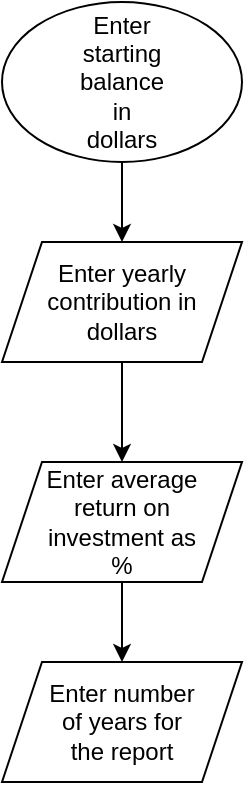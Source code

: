 <mxfile version="13.7.5" type="github">
  <diagram id="Ec657FDz9ZOURxy_0m9r" name="Page-1">
    <mxGraphModel dx="1038" dy="580" grid="1" gridSize="10" guides="1" tooltips="1" connect="1" arrows="1" fold="1" page="1" pageScale="1" pageWidth="850" pageHeight="1100" math="0" shadow="0">
      <root>
        <mxCell id="0" />
        <mxCell id="1" parent="0" />
        <mxCell id="EjqTcaJxsG-irUjSBv3h-9" value="" style="edgeStyle=orthogonalEdgeStyle;rounded=0;orthogonalLoop=1;jettySize=auto;html=1;" edge="1" parent="1" source="EjqTcaJxsG-irUjSBv3h-1" target="EjqTcaJxsG-irUjSBv3h-4">
          <mxGeometry relative="1" as="geometry" />
        </mxCell>
        <mxCell id="EjqTcaJxsG-irUjSBv3h-1" value="" style="ellipse;whiteSpace=wrap;html=1;" vertex="1" parent="1">
          <mxGeometry x="80" y="40" width="120" height="80" as="geometry" />
        </mxCell>
        <mxCell id="EjqTcaJxsG-irUjSBv3h-10" value="" style="edgeStyle=orthogonalEdgeStyle;rounded=0;orthogonalLoop=1;jettySize=auto;html=1;" edge="1" parent="1" source="EjqTcaJxsG-irUjSBv3h-4" target="EjqTcaJxsG-irUjSBv3h-5">
          <mxGeometry relative="1" as="geometry" />
        </mxCell>
        <mxCell id="EjqTcaJxsG-irUjSBv3h-4" value="" style="shape=parallelogram;perimeter=parallelogramPerimeter;whiteSpace=wrap;html=1;fixedSize=1;" vertex="1" parent="1">
          <mxGeometry x="80" y="160" width="120" height="60" as="geometry" />
        </mxCell>
        <mxCell id="EjqTcaJxsG-irUjSBv3h-11" value="" style="edgeStyle=orthogonalEdgeStyle;rounded=0;orthogonalLoop=1;jettySize=auto;html=1;" edge="1" parent="1" source="EjqTcaJxsG-irUjSBv3h-5" target="EjqTcaJxsG-irUjSBv3h-6">
          <mxGeometry relative="1" as="geometry" />
        </mxCell>
        <mxCell id="EjqTcaJxsG-irUjSBv3h-5" value="" style="shape=parallelogram;perimeter=parallelogramPerimeter;whiteSpace=wrap;html=1;fixedSize=1;" vertex="1" parent="1">
          <mxGeometry x="80" y="270" width="120" height="60" as="geometry" />
        </mxCell>
        <mxCell id="EjqTcaJxsG-irUjSBv3h-6" value="" style="shape=parallelogram;perimeter=parallelogramPerimeter;whiteSpace=wrap;html=1;fixedSize=1;" vertex="1" parent="1">
          <mxGeometry x="80" y="370" width="120" height="60" as="geometry" />
        </mxCell>
        <mxCell id="EjqTcaJxsG-irUjSBv3h-13" value="Enter starting balance in dollars" style="text;html=1;strokeColor=none;fillColor=none;align=center;verticalAlign=middle;whiteSpace=wrap;rounded=0;" vertex="1" parent="1">
          <mxGeometry x="120" y="70" width="40" height="20" as="geometry" />
        </mxCell>
        <mxCell id="EjqTcaJxsG-irUjSBv3h-14" value="Enter yearly contribution in dollars" style="text;html=1;strokeColor=none;fillColor=none;align=center;verticalAlign=middle;whiteSpace=wrap;rounded=0;" vertex="1" parent="1">
          <mxGeometry x="100" y="180" width="80" height="20" as="geometry" />
        </mxCell>
        <mxCell id="EjqTcaJxsG-irUjSBv3h-15" value="Enter average return on investment as %" style="text;html=1;strokeColor=none;fillColor=none;align=center;verticalAlign=middle;whiteSpace=wrap;rounded=0;" vertex="1" parent="1">
          <mxGeometry x="100" y="290" width="80" height="20" as="geometry" />
        </mxCell>
        <mxCell id="EjqTcaJxsG-irUjSBv3h-16" value="Enter number of years for the report" style="text;html=1;strokeColor=none;fillColor=none;align=center;verticalAlign=middle;whiteSpace=wrap;rounded=0;" vertex="1" parent="1">
          <mxGeometry x="100" y="390" width="80" height="20" as="geometry" />
        </mxCell>
      </root>
    </mxGraphModel>
  </diagram>
</mxfile>
